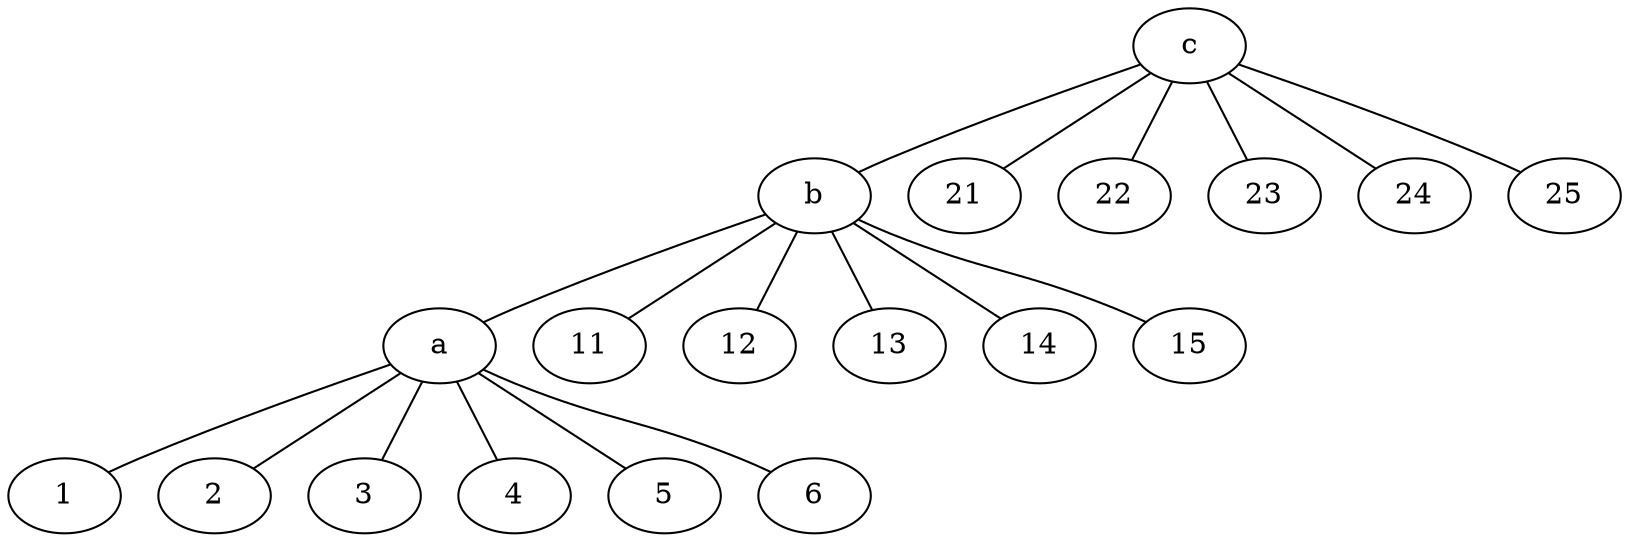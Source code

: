graph G {
                a -- 1; 
                a -- 2; 
                a -- 3; 
                a -- 4; 
                a -- 5; 
                a -- 6; 
                b -- a;
                b -- 11;
                b -- 12;
                b -- 13;
                b -- 14;
                b -- 15;
                c -- b;
                c -- 21;
                c -- 22;
                c -- 23;
                c -- 24;
                c -- 25;
        }
